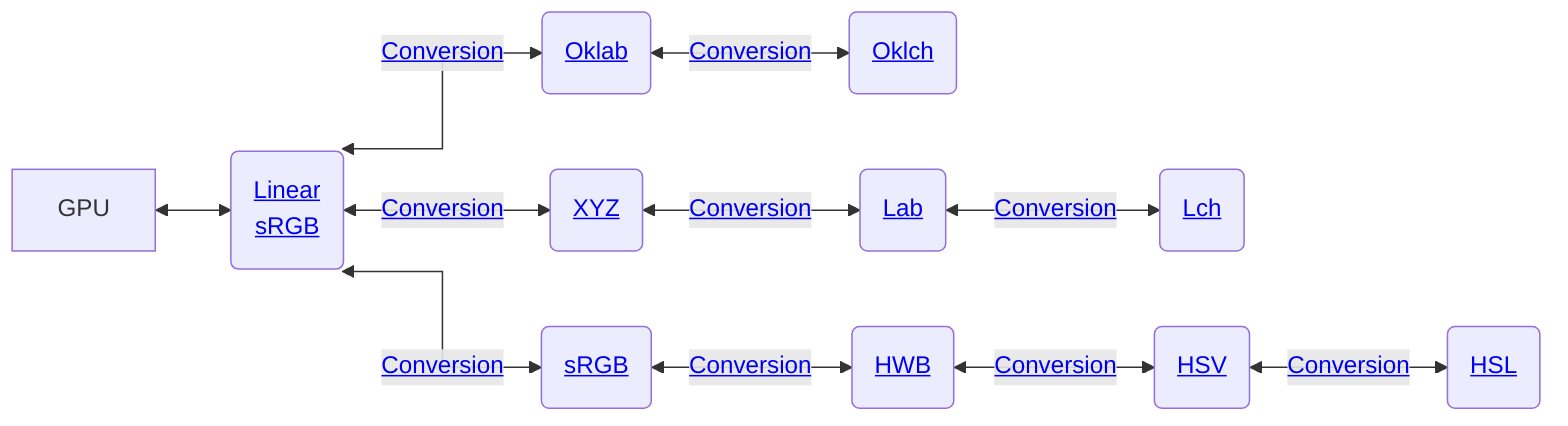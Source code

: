 %%{ init: { 'flowchart': { 'curve': 'stepAfter' } } }%%
flowchart LR
    lRGB(<a href='https://en.wikipedia.org/wiki/Rgb'>Linear<br/>sRGB</a>)
    Oklab(<a href='https://oklch.com/'>Oklab</a>)
    Oklch(<a href='https://oklch.com/'>Oklch</a>)
    XYZ(<a href='https://en.wikipedia.org/wiki/XYZ_color'>XYZ</a>)
    Lab(<a href='https://en.wikipedia.org/wiki/Lab_color'>Lab</a>)
    Lch(<a href='https://en.wikipedia.org/wiki/CIELAB_color_space#Cylindrical_model'>Lch</a>)
    sRGB(<a href='https://en.wikipedia.org/wiki/Srgb'>sRGB</a>)
    HWB(<a href='https://en.wikipedia.org/wiki/HWB_color_model'>HWB</a>)
    HSV(<a href='https://en.wikipedia.org/wiki/HSL_and_HSV'>HSV</a>)
    HSL(<a href='https://en.wikipedia.org/wiki/HSL_and_HSV'>HSL</a>)
    GPU <--> lRGB
    lRGB <--<a href='https://bottosson.github.io/posts/oklab/#converting-from-linear-srgb-to-oklab'>Conversion</a>--> Oklab
    Oklab <--<a href='https://bottosson.github.io/posts/oklab/#the-oklab-color-space'>Conversion</a>--> Oklch
    lRGB <--<a href='http://www.brucelindbloom.com/index.html?Eqn_RGB_XYZ_Matrix.html'>Conversion</a>--> XYZ
    XYZ <--<a href='http://www.brucelindbloom.com/index.html?Eqn_XYZ_to_Lab.html'>Conversion</a>--> Lab
    Lab <--<a href='http://www.brucelindbloom.com/index.html?Eqn_Lab_to_LCH.html'>Conversion</a>--> Lch
    lRGB <--<a href='https://en.wikipedia.org/wiki/SRGB#From_sRGB_to_CIE_XYZ'>Conversion</a>--> sRGB
    sRGB <--<a href='http://alvyray.com/Papers/CG/HWB_JGTv208.pdf'>Conversion</a>--> HWB
    HWB <--<a href='http://alvyray.com/Papers/CG/HWB_JGTv208.pdf'>Conversion</a>--> HSV
    HSV <--<a href='https://en.wikipedia.org/wiki/HSL_and_HSV#Interconversion'>Conversion</a>--> HSL